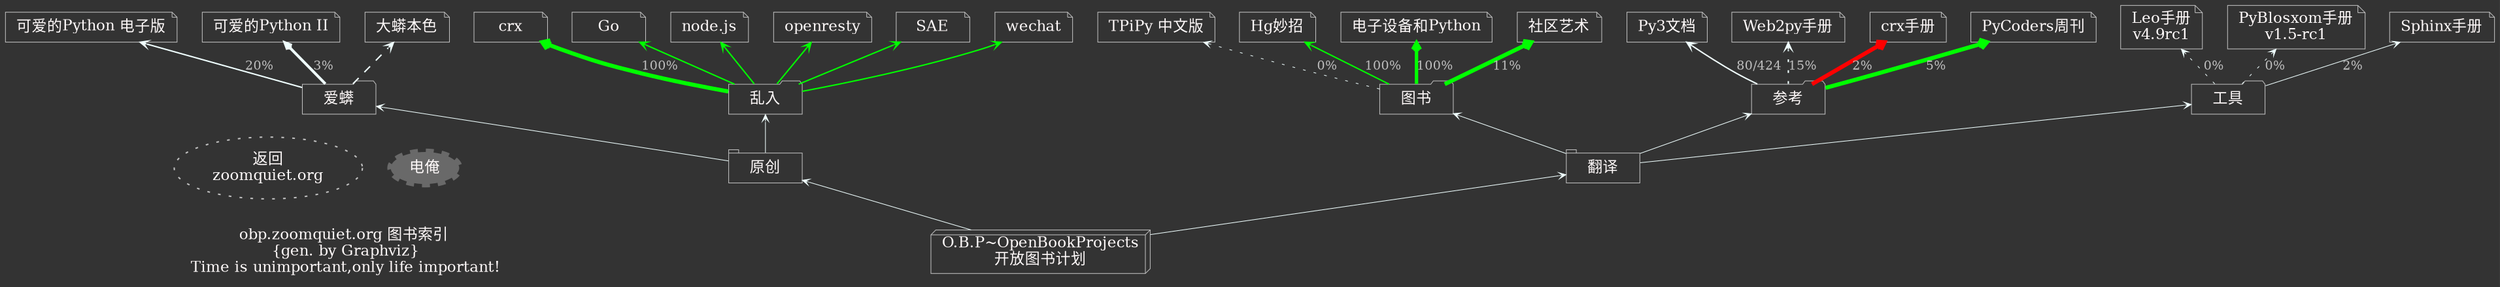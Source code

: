 digraph obp_zoomquiet_org_idx {
    /*生成命令:
$ dot -Tjpeg zoomquiet_org_idx.dot -o zoomquiet_org_idx.jpg -Tcmapx -o zoomquiet_org_idx.map
$ neato -Tpng idx-zoomquiet.dot -o idx-zoomquiet.png -Tcmapx -o idx-zoomquiet.map
    全局设定
    */
    graph [label=""
        ,fontsize=12.0,fontcolor=snow
        ,labeljust="l",labelloc="b",center=1
        ,ranksep=0.1,center=1,ratio=compress
        ,rankdir=BT
        ,bgcolor="#333333"
        ];

    node[fontsize=11.0,height=0.3
        ,style="filled,setlinewidth(0.5)",fillcolor="#333333",color=gray,fontcolor=snow
        ,shape=plaintext
        ];

    edge [fontsize=9.0,fontcolor=gray
        ,color=azure
        ,arrowsize=0.5,arrowhead=vee,arrowtail=none
        ,style="setlinewidth(0.5)"
        ];

    title [label="obp.zoomquiet.org 图书索引 \n{gen. by Graphviz}\nTime is unimportant,only life important!"
        URL="https://bitbucket.org/ZoomQuiet/tangle/src/f7d3402616263fe1ba3b9fd360c623e257349f1d/dot/zoomquiet.org/obp_zoomquiet_org_idx.dot"];
    
    ZQ  [label="返回\nzoomquiet.org",shape=ellipse,style="dotted"
        ,URL="http://zoomquiet.org"];
    

    mailme [label="电俺",shape=ellipse,style="filled,dashed,setlinewidth(5)"
        ,color="#333333",fillcolor=dimgray
        ,URL="mailto:zoomquiet+sns@gmail.com?subject=obp.zoomquiet.org mapping feedback"];

    OBP      [label="O.B.P~OpenBookProjects\n开放图书计划",shape=box3d
        ,URL="http://code.google.com/p/openbookproject/"];


    /*
    ZQ->OBP [label="返回主站",arrowhead=none,arrowtail=vee];

    CPUG     [label="CPyUG\n~华蟒用户组",shape=component
        ,URL="http://wiki.woodpecker.org.cn/moin/CPUG"];
    ZEUUX    [label="ZEUUX.org\n~哲思社区",shape=component
        ,URL="http://www.zeuux.org"];
    support  [label="支持",shape=box];
    ZEUUX->support;
        CPUG->support;
    support->OBP

        author   [label="成员",shape=tab];
            self       [label="Zoom.Quiet",shape=egg,URL="http://zoomquiet.org"];
            WY       [label="Yan Wu",shape=egg,URL="http://code.google.com/p/openbookproject/wiki/YanWu"];
            LLX      [label="林路翔",shape=egg,URL="http://code.google.com/p/openbookproject/wiki/LinLuxiang"];
            JeanToe      [label="JeanToe",shape=egg,URL="http://code.google.com/p/openbookproject/wiki/JeanToe"];
            Liz      [label="盛艳",shape=egg,URL="http://code.google.com/u/shengyan1985/"];
        techbook->pymotw [label="54%",style="dashed,setlinewidth(0.5)"]
        pymotw   [label="每周一模块",shape=note
            ,URL="http://pymotwcn.readthedocs.org"];
    */


    original  [label="原创",shape=tab];
        lpy   [label="可爱的Python 电子版",shape=note
            ,URL="http://lovelypython.readthedocs.org/"];
        l2py   [label="可爱的Python II",shape=note
            ,URL="https://bitbucket.org/ZoomQuiet/obp.love2python"];

        rwp4l   [label="大蟒本色",shape=note
            ,URL="http://zoomquiet.bitbucket.org/rwpy4l/"];

    lpybook  [label="爱蠎",shape=folder];
    chaosbook  [label="乱入",shape=folder
        ,URL="http://chaos2.zoomquiet.top/"];
        chaos2crx   [label="crx",shape=note
            ,URL="http://chaos2.zoomquiet.top/crx/build/html/"];
        chaos2go   [label="Go",shape=note
            ,URL="http://chaos2.zoomquiet.top/go1/build/html/"];
        chaos2node   [label="node.js",shape=note
            ,URL="http://chaos2.zoomquiet.top/node/build/html/"];
        chaos2openresty   [label="openresty",shape=note
            ,URL="http://chaos2.zoomquiet.top/openresty/build/html/"];
        chaos2sae   [label="SAE",shape=note
            ,URL="http://chaos2.zoomquiet.top/sae/build/html/"];
        chaos2wechat   [label="wechat",shape=note
            ,URL="http://chaos2.zoomquiet.top/wechat/build/html/"];

    translate  [label="翻译",shape=tab];

    techbook  [label="图书",shape=folder];
        tpipy   [label="TPiPy 中文版",shape=note
            ,URL="http://tpipyzh.readthedocs.org"];
        hgtip   [label="Hg妙招",shape=note
            ,URL="http://zoomquiet.github.com/hgtip/"];
        rwiwpyzh   [label="电子设备和Python",shape=note
            ,URL="https://bitbucket.org/ZoomQuiet/obp.rwiwpyzh"];
        TAoCzh   [label="社区艺术",shape=note
            ,URL="http://zoomquiet.org/res/d/taocn"];

    pydocs  [label="参考",shape=folder];
        docspy3   [label="Py3文档",shape=note
            ,URL="http://docspy3zh.readthedocs.org"];
        w2pyzh   [label="Web2py手册",shape=note
            ,URL="http://web2pybookzh.readthedocs.org"];
        crxdoczh   [label="crx手册",shape=note
            ,URL="http://crxdoczh.readthedocs.org"];
        pycoders   [label="PyCoders周刊",shape=note
            ,URL="http://pyconchina.github.io/pycoders-weekly-zh/"];



    tools  [label="工具",shape=folder];
        leodoc   [label="Leo手册\nv4.9rc1",shape=note
            ,URL="http://zoomquiet.github.com/leo-doc-zh/leo_toc.html"];
        pyblosxom   [label="PyBlosxom手册\nv1.5-rc1",shape=note
            ,URL="http://pyblosxom-doc-zh.readthedocs.org"];
        sphnix   [label="Sphinx手册",shape=note
            ,URL="http://sphinx-doc-zh.readthedocs.org"];
            

    OBP->{original translate};

        chaosbook->{chaos2go chaos2node chaos2openresty chaos2sae chaos2wechat} [style="setlinewidth(1)",color=green];
        chaosbook->chaos2crx [label="100%",style="setlinewidth(3)",color=green];

    original->{chaosbook lpybook};
        lpybook->lpy [label="20%",style="setlinewidth(1)"]
        lpybook->l2py [label="3%",style="setlinewidth(2)"]
        lpybook->rwp4l [label="",style="dashed,setlinewidth(1)"]

        translate->{techbook tools pydocs};

        techbook->hgtip [label="100%",style="setlinewidth(1)",color=green]
        techbook->rwiwpyzh [label="100%",style="setlinewidth(2.5)",color=green]

        techbook->tpipy [label="0%",style="dotted,setlinewidth(0.5)"]

        techbook->TAoCzh [label="11%",style="setlinewidth(3)",color=green]

        pydocs->w2pyzh [label="15%",style="dotted,setlinewidth(1)"]
        pydocs->docspy3 [label="80/424",style="setlinewidth(1)"]

        pydocs->crxdoczh [label="2%",style="setlinewidth(3)",color=red]

        pydocs->pycoders [label="5%",style="setlinewidth(3)",color=green]


        tools->sphnix [label="2%",style="setlinewidth(0.5)"]
        tools->leodoc [label="0%",style="dotted,setlinewidth(0.5)"]
        tools->pyblosxom [label="0%",style="dotted,setlinewidth(0.5)"]



    edge [style=invis];
    title->{mailme ZQ};
/*
    title->ZQ;
    mailme->OBP;
*/

}
